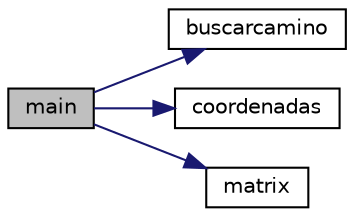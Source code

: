 digraph "main"
{
 // LATEX_PDF_SIZE
  edge [fontname="Helvetica",fontsize="10",labelfontname="Helvetica",labelfontsize="10"];
  node [fontname="Helvetica",fontsize="10",shape=record];
  rankdir="LR";
  Node1 [label="main",height=0.2,width=0.4,color="black", fillcolor="grey75", style="filled", fontcolor="black",tooltip="funcion principal"];
  Node1 -> Node2 [color="midnightblue",fontsize="10",style="solid",fontname="Helvetica"];
  Node2 [label="buscarcamino",height=0.2,width=0.4,color="black", fillcolor="white", style="filled",URL="$_cabecera_grafo_8h.html#a087943779dcb4922d56d19db739cf713",tooltip="funcion para hacer la busqueda del camino de un grafo"];
  Node1 -> Node3 [color="midnightblue",fontsize="10",style="solid",fontname="Helvetica"];
  Node3 [label="coordenadas",height=0.2,width=0.4,color="black", fillcolor="white", style="filled",URL="$_cabecera_grafo_8h.html#a36afac85c6f9fbaf41fe84807a9ba184",tooltip="funcion para colocar cada una de las coordenadas del grafo en la la matriz"];
  Node1 -> Node4 [color="midnightblue",fontsize="10",style="solid",fontname="Helvetica"];
  Node4 [label="matrix",height=0.2,width=0.4,color="black", fillcolor="white", style="filled",URL="$_cabecera_grafo_8h.html#ac7550fea6e067fa62905ad941543e771",tooltip="funcion para crear la matriz inicial"];
}
